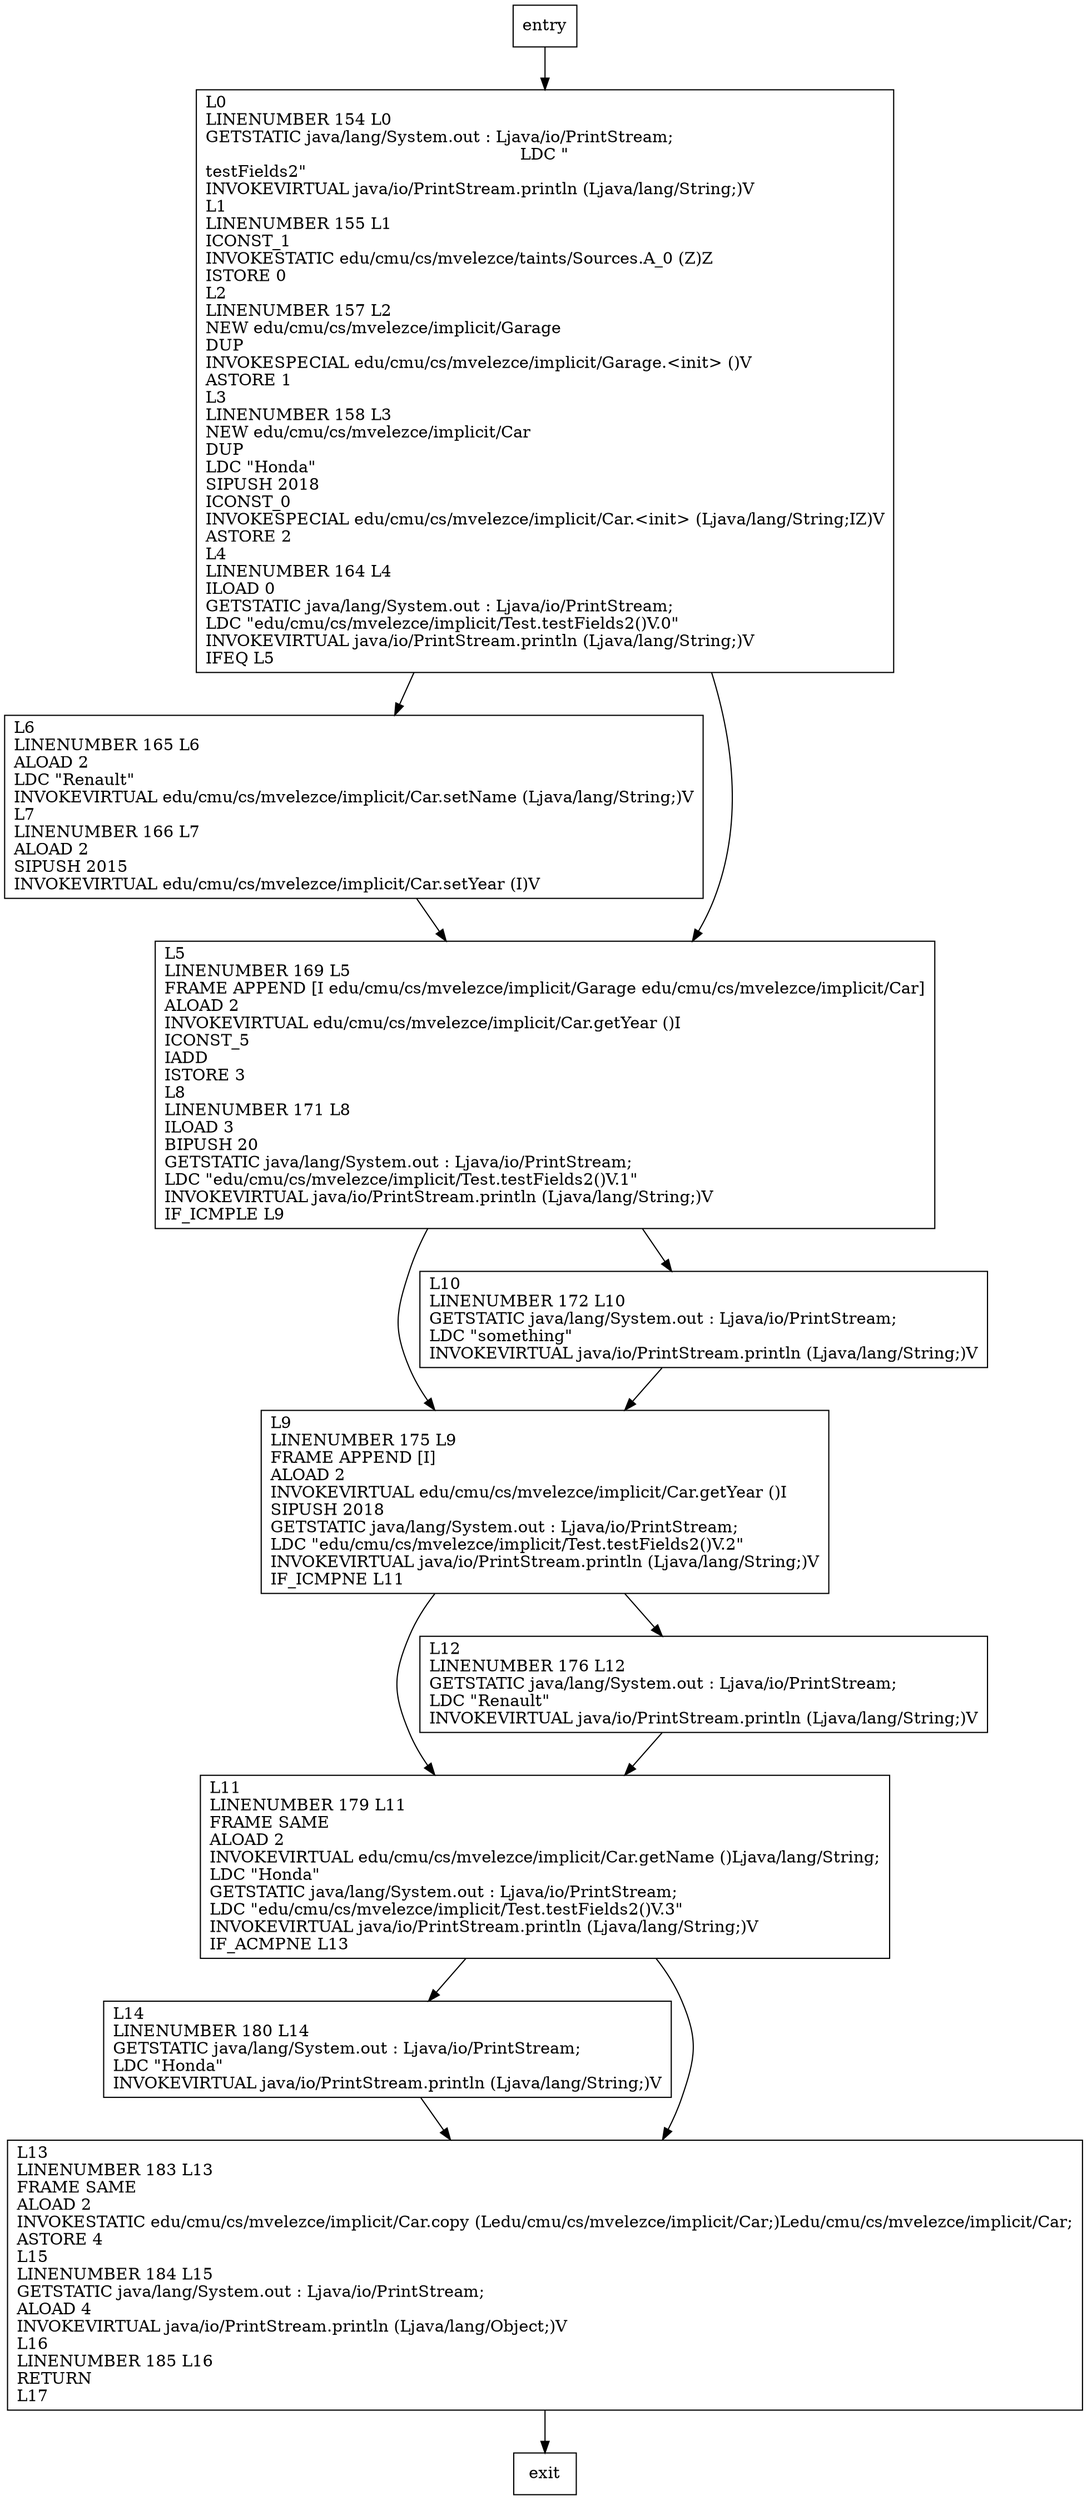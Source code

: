 digraph testFields2 {
node [shape=record];
2138793529 [label="L6\lLINENUMBER 165 L6\lALOAD 2\lLDC \"Renault\"\lINVOKEVIRTUAL edu/cmu/cs/mvelezce/implicit/Car.setName (Ljava/lang/String;)V\lL7\lLINENUMBER 166 L7\lALOAD 2\lSIPUSH 2015\lINVOKEVIRTUAL edu/cmu/cs/mvelezce/implicit/Car.setYear (I)V\l"];
873002645 [label="L14\lLINENUMBER 180 L14\lGETSTATIC java/lang/System.out : Ljava/io/PrintStream;\lLDC \"Honda\"\lINVOKEVIRTUAL java/io/PrintStream.println (Ljava/lang/String;)V\l"];
409007038 [label="L11\lLINENUMBER 179 L11\lFRAME SAME\lALOAD 2\lINVOKEVIRTUAL edu/cmu/cs/mvelezce/implicit/Car.getName ()Ljava/lang/String;\lLDC \"Honda\"\lGETSTATIC java/lang/System.out : Ljava/io/PrintStream;\lLDC \"edu/cmu/cs/mvelezce/implicit/Test.testFields2()V.3\"\lINVOKEVIRTUAL java/io/PrintStream.println (Ljava/lang/String;)V\lIF_ACMPNE L13\l"];
2026873444 [label="L13\lLINENUMBER 183 L13\lFRAME SAME\lALOAD 2\lINVOKESTATIC edu/cmu/cs/mvelezce/implicit/Car.copy (Ledu/cmu/cs/mvelezce/implicit/Car;)Ledu/cmu/cs/mvelezce/implicit/Car;\lASTORE 4\lL15\lLINENUMBER 184 L15\lGETSTATIC java/lang/System.out : Ljava/io/PrintStream;\lALOAD 4\lINVOKEVIRTUAL java/io/PrintStream.println (Ljava/lang/Object;)V\lL16\lLINENUMBER 185 L16\lRETURN\lL17\l"];
1561005241 [label="L0\lLINENUMBER 154 L0\lGETSTATIC java/lang/System.out : Ljava/io/PrintStream;\lLDC \"\ntestFields2\"\lINVOKEVIRTUAL java/io/PrintStream.println (Ljava/lang/String;)V\lL1\lLINENUMBER 155 L1\lICONST_1\lINVOKESTATIC edu/cmu/cs/mvelezce/taints/Sources.A_0 (Z)Z\lISTORE 0\lL2\lLINENUMBER 157 L2\lNEW edu/cmu/cs/mvelezce/implicit/Garage\lDUP\lINVOKESPECIAL edu/cmu/cs/mvelezce/implicit/Garage.\<init\> ()V\lASTORE 1\lL3\lLINENUMBER 158 L3\lNEW edu/cmu/cs/mvelezce/implicit/Car\lDUP\lLDC \"Honda\"\lSIPUSH 2018\lICONST_0\lINVOKESPECIAL edu/cmu/cs/mvelezce/implicit/Car.\<init\> (Ljava/lang/String;IZ)V\lASTORE 2\lL4\lLINENUMBER 164 L4\lILOAD 0\lGETSTATIC java/lang/System.out : Ljava/io/PrintStream;\lLDC \"edu/cmu/cs/mvelezce/implicit/Test.testFields2()V.0\"\lINVOKEVIRTUAL java/io/PrintStream.println (Ljava/lang/String;)V\lIFEQ L5\l"];
962969081 [label="L9\lLINENUMBER 175 L9\lFRAME APPEND [I]\lALOAD 2\lINVOKEVIRTUAL edu/cmu/cs/mvelezce/implicit/Car.getYear ()I\lSIPUSH 2018\lGETSTATIC java/lang/System.out : Ljava/io/PrintStream;\lLDC \"edu/cmu/cs/mvelezce/implicit/Test.testFields2()V.2\"\lINVOKEVIRTUAL java/io/PrintStream.println (Ljava/lang/String;)V\lIF_ICMPNE L11\l"];
380394805 [label="L5\lLINENUMBER 169 L5\lFRAME APPEND [I edu/cmu/cs/mvelezce/implicit/Garage edu/cmu/cs/mvelezce/implicit/Car]\lALOAD 2\lINVOKEVIRTUAL edu/cmu/cs/mvelezce/implicit/Car.getYear ()I\lICONST_5\lIADD\lISTORE 3\lL8\lLINENUMBER 171 L8\lILOAD 3\lBIPUSH 20\lGETSTATIC java/lang/System.out : Ljava/io/PrintStream;\lLDC \"edu/cmu/cs/mvelezce/implicit/Test.testFields2()V.1\"\lINVOKEVIRTUAL java/io/PrintStream.println (Ljava/lang/String;)V\lIF_ICMPLE L9\l"];
1825656946 [label="L12\lLINENUMBER 176 L12\lGETSTATIC java/lang/System.out : Ljava/io/PrintStream;\lLDC \"Renault\"\lINVOKEVIRTUAL java/io/PrintStream.println (Ljava/lang/String;)V\l"];
1007550632 [label="L10\lLINENUMBER 172 L10\lGETSTATIC java/lang/System.out : Ljava/io/PrintStream;\lLDC \"something\"\lINVOKEVIRTUAL java/io/PrintStream.println (Ljava/lang/String;)V\l"];
entry;
exit;
2138793529 -> 380394805;
entry -> 1561005241;
873002645 -> 2026873444;
409007038 -> 873002645;
409007038 -> 2026873444;
2026873444 -> exit;
1561005241 -> 2138793529;
1561005241 -> 380394805;
962969081 -> 409007038;
962969081 -> 1825656946;
380394805 -> 962969081;
380394805 -> 1007550632;
1825656946 -> 409007038;
1007550632 -> 962969081;
}
